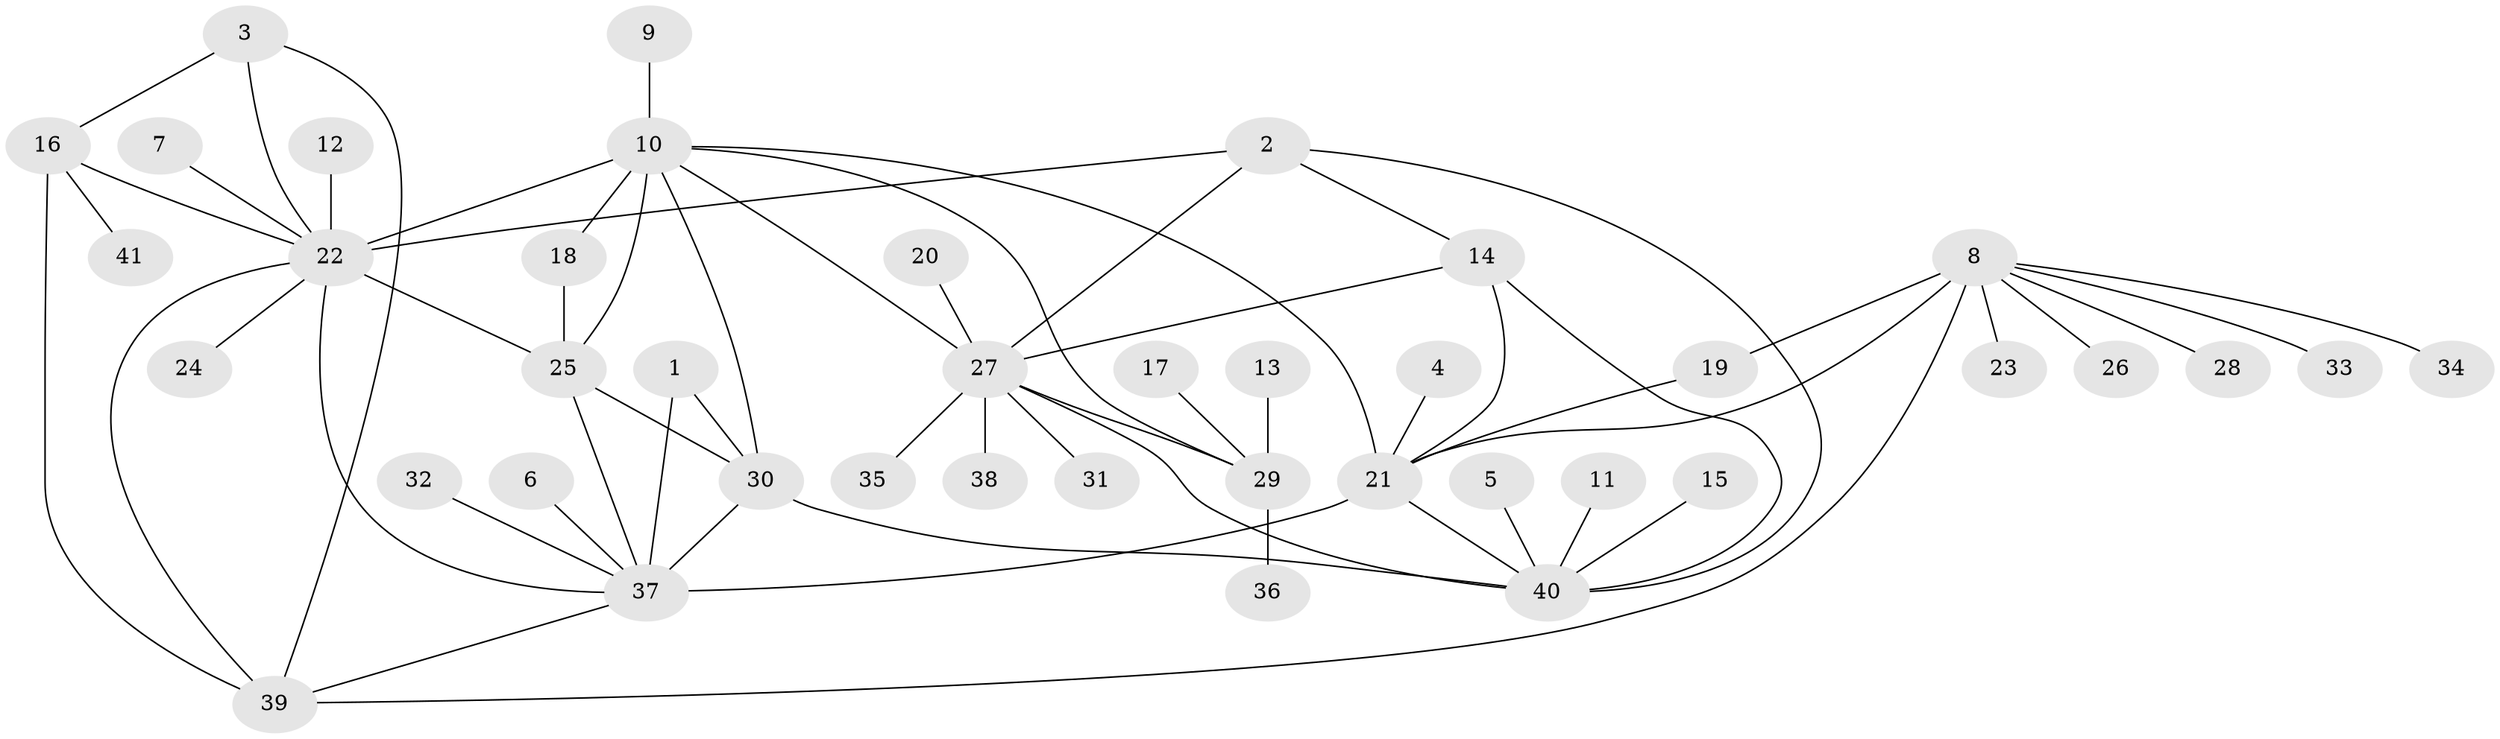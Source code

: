 // original degree distribution, {9: 0.036585365853658534, 5: 0.012195121951219513, 4: 0.04878048780487805, 7: 0.06097560975609756, 3: 0.04878048780487805, 6: 0.024390243902439025, 11: 0.012195121951219513, 10: 0.012195121951219513, 12: 0.012195121951219513, 8: 0.012195121951219513, 2: 0.15853658536585366, 1: 0.5609756097560976}
// Generated by graph-tools (version 1.1) at 2025/26/03/09/25 03:26:39]
// undirected, 41 vertices, 61 edges
graph export_dot {
graph [start="1"]
  node [color=gray90,style=filled];
  1;
  2;
  3;
  4;
  5;
  6;
  7;
  8;
  9;
  10;
  11;
  12;
  13;
  14;
  15;
  16;
  17;
  18;
  19;
  20;
  21;
  22;
  23;
  24;
  25;
  26;
  27;
  28;
  29;
  30;
  31;
  32;
  33;
  34;
  35;
  36;
  37;
  38;
  39;
  40;
  41;
  1 -- 30 [weight=1.0];
  1 -- 37 [weight=2.0];
  2 -- 14 [weight=1.0];
  2 -- 22 [weight=1.0];
  2 -- 27 [weight=1.0];
  2 -- 40 [weight=1.0];
  3 -- 16 [weight=1.0];
  3 -- 22 [weight=1.0];
  3 -- 39 [weight=1.0];
  4 -- 21 [weight=1.0];
  5 -- 40 [weight=1.0];
  6 -- 37 [weight=1.0];
  7 -- 22 [weight=1.0];
  8 -- 19 [weight=2.0];
  8 -- 21 [weight=2.0];
  8 -- 23 [weight=1.0];
  8 -- 26 [weight=1.0];
  8 -- 28 [weight=1.0];
  8 -- 33 [weight=1.0];
  8 -- 34 [weight=1.0];
  8 -- 39 [weight=1.0];
  9 -- 10 [weight=1.0];
  10 -- 18 [weight=2.0];
  10 -- 21 [weight=1.0];
  10 -- 22 [weight=2.0];
  10 -- 25 [weight=2.0];
  10 -- 27 [weight=1.0];
  10 -- 29 [weight=1.0];
  10 -- 30 [weight=1.0];
  11 -- 40 [weight=1.0];
  12 -- 22 [weight=1.0];
  13 -- 29 [weight=1.0];
  14 -- 21 [weight=1.0];
  14 -- 27 [weight=1.0];
  14 -- 40 [weight=1.0];
  15 -- 40 [weight=1.0];
  16 -- 22 [weight=1.0];
  16 -- 39 [weight=1.0];
  16 -- 41 [weight=1.0];
  17 -- 29 [weight=1.0];
  18 -- 25 [weight=1.0];
  19 -- 21 [weight=1.0];
  20 -- 27 [weight=1.0];
  21 -- 37 [weight=1.0];
  21 -- 40 [weight=1.0];
  22 -- 24 [weight=1.0];
  22 -- 25 [weight=2.0];
  22 -- 37 [weight=1.0];
  22 -- 39 [weight=1.0];
  25 -- 30 [weight=1.0];
  25 -- 37 [weight=1.0];
  27 -- 29 [weight=1.0];
  27 -- 31 [weight=1.0];
  27 -- 35 [weight=1.0];
  27 -- 38 [weight=1.0];
  27 -- 40 [weight=1.0];
  29 -- 36 [weight=1.0];
  30 -- 37 [weight=2.0];
  30 -- 40 [weight=1.0];
  32 -- 37 [weight=1.0];
  37 -- 39 [weight=1.0];
}
